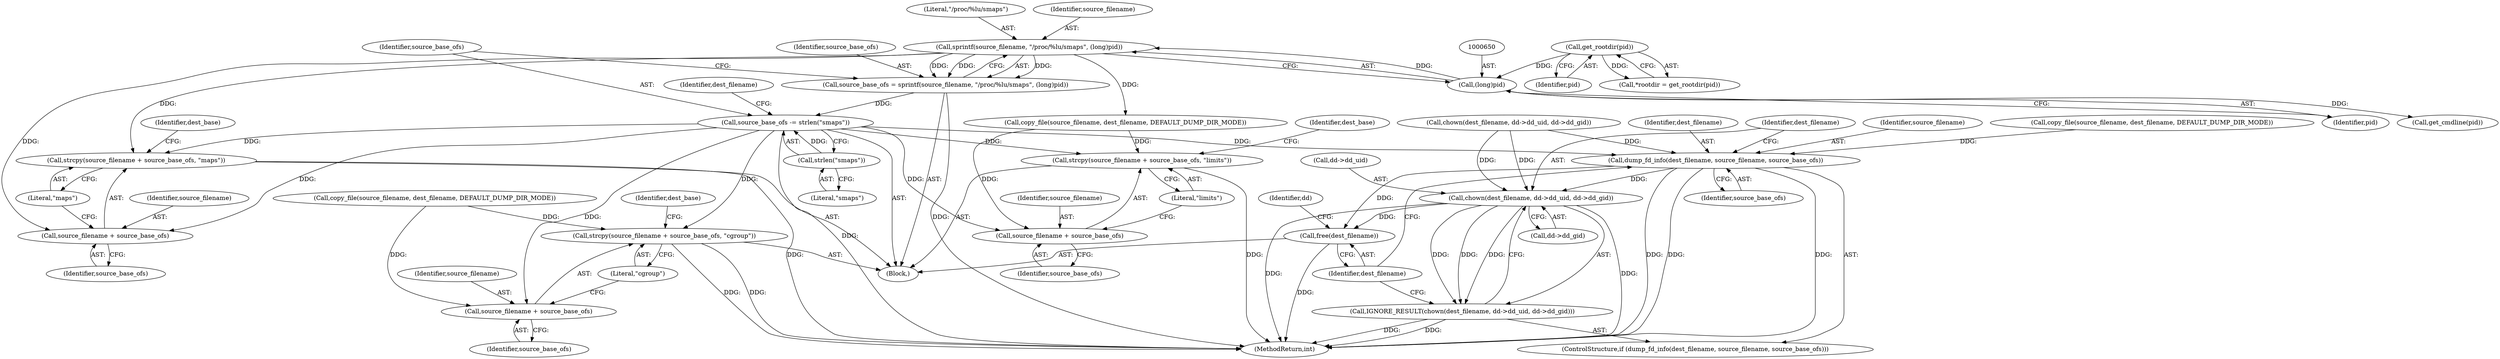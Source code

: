 digraph "0_abrt_80408e9e24a1c10f85fd969e1853e0f192157f92_0@API" {
"1000652" [label="(Call,source_base_ofs -= strlen(\"smaps\"))"];
"1000654" [label="(Call,strlen(\"smaps\"))"];
"1000644" [label="(Call,source_base_ofs = sprintf(source_filename, \"/proc/%lu/smaps\", (long)pid))"];
"1000646" [label="(Call,sprintf(source_filename, \"/proc/%lu/smaps\", (long)pid))"];
"1000649" [label="(Call,(long)pid)"];
"1000627" [label="(Call,get_rootdir(pid))"];
"1000672" [label="(Call,strcpy(source_filename + source_base_ofs, \"maps\"))"];
"1000673" [label="(Call,source_filename + source_base_ofs)"];
"1000693" [label="(Call,strcpy(source_filename + source_base_ofs, \"limits\"))"];
"1000694" [label="(Call,source_filename + source_base_ofs)"];
"1000714" [label="(Call,strcpy(source_filename + source_base_ofs, \"cgroup\"))"];
"1000715" [label="(Call,source_filename + source_base_ofs)"];
"1000739" [label="(Call,dump_fd_info(dest_filename, source_filename, source_base_ofs))"];
"1000744" [label="(Call,chown(dest_filename, dd->dd_uid, dd->dd_gid))"];
"1000743" [label="(Call,IGNORE_RESULT(chown(dest_filename, dd->dd_uid, dd->dd_gid)))"];
"1000752" [label="(Call,free(dest_filename))"];
"1000676" [label="(Literal,\"maps\")"];
"1000695" [label="(Identifier,source_filename)"];
"1000651" [label="(Identifier,pid)"];
"1000753" [label="(Identifier,dest_filename)"];
"1000623" [label="(Block,)"];
"1000715" [label="(Call,source_filename + source_base_ofs)"];
"1000739" [label="(Call,dump_fd_info(dest_filename, source_filename, source_base_ofs))"];
"1000628" [label="(Identifier,pid)"];
"1000720" [label="(Identifier,dest_base)"];
"1000627" [label="(Call,get_rootdir(pid))"];
"1000658" [label="(Identifier,dest_filename)"];
"1000649" [label="(Call,(long)pid)"];
"1000672" [label="(Call,strcpy(source_filename + source_base_ofs, \"maps\"))"];
"1000696" [label="(Identifier,source_base_ofs)"];
"1000693" [label="(Call,strcpy(source_filename + source_base_ofs, \"limits\"))"];
"1000648" [label="(Literal,\"/proc/%lu/smaps\")"];
"1000644" [label="(Call,source_base_ofs = sprintf(source_filename, \"/proc/%lu/smaps\", (long)pid))"];
"1000740" [label="(Identifier,dest_filename)"];
"1000727" [label="(Call,chown(dest_filename, dd->dd_uid, dd->dd_gid))"];
"1000718" [label="(Literal,\"cgroup\")"];
"1000678" [label="(Identifier,dest_base)"];
"1000717" [label="(Identifier,source_base_ofs)"];
"1000694" [label="(Call,source_filename + source_base_ofs)"];
"1000744" [label="(Call,chown(dest_filename, dd->dd_uid, dd->dd_gid))"];
"1000755" [label="(Identifier,dd)"];
"1001168" [label="(MethodReturn,int)"];
"1000655" [label="(Literal,\"smaps\")"];
"1000646" [label="(Call,sprintf(source_filename, \"/proc/%lu/smaps\", (long)pid))"];
"1000701" [label="(Call,copy_file(source_filename, dest_filename, DEFAULT_DUMP_DIR_MODE))"];
"1000675" [label="(Identifier,source_base_ofs)"];
"1000680" [label="(Call,copy_file(source_filename, dest_filename, DEFAULT_DUMP_DIR_MODE))"];
"1000625" [label="(Call,*rootdir = get_rootdir(pid))"];
"1000752" [label="(Call,free(dest_filename))"];
"1000652" [label="(Call,source_base_ofs -= strlen(\"smaps\"))"];
"1000746" [label="(Call,dd->dd_uid)"];
"1000738" [label="(ControlStructure,if (dump_fd_info(dest_filename, source_filename, source_base_ofs)))"];
"1000812" [label="(Call,get_cmdline(pid))"];
"1000749" [label="(Call,dd->dd_gid)"];
"1000741" [label="(Identifier,source_filename)"];
"1000722" [label="(Call,copy_file(source_filename, dest_filename, DEFAULT_DUMP_DIR_MODE))"];
"1000699" [label="(Identifier,dest_base)"];
"1000742" [label="(Identifier,source_base_ofs)"];
"1000714" [label="(Call,strcpy(source_filename + source_base_ofs, \"cgroup\"))"];
"1000673" [label="(Call,source_filename + source_base_ofs)"];
"1000645" [label="(Identifier,source_base_ofs)"];
"1000653" [label="(Identifier,source_base_ofs)"];
"1000647" [label="(Identifier,source_filename)"];
"1000697" [label="(Literal,\"limits\")"];
"1000654" [label="(Call,strlen(\"smaps\"))"];
"1000674" [label="(Identifier,source_filename)"];
"1000716" [label="(Identifier,source_filename)"];
"1000745" [label="(Identifier,dest_filename)"];
"1000743" [label="(Call,IGNORE_RESULT(chown(dest_filename, dd->dd_uid, dd->dd_gid)))"];
"1000652" -> "1000623"  [label="AST: "];
"1000652" -> "1000654"  [label="CFG: "];
"1000653" -> "1000652"  [label="AST: "];
"1000654" -> "1000652"  [label="AST: "];
"1000658" -> "1000652"  [label="CFG: "];
"1000652" -> "1001168"  [label="DDG: "];
"1000654" -> "1000652"  [label="DDG: "];
"1000644" -> "1000652"  [label="DDG: "];
"1000652" -> "1000672"  [label="DDG: "];
"1000652" -> "1000673"  [label="DDG: "];
"1000652" -> "1000693"  [label="DDG: "];
"1000652" -> "1000694"  [label="DDG: "];
"1000652" -> "1000714"  [label="DDG: "];
"1000652" -> "1000715"  [label="DDG: "];
"1000652" -> "1000739"  [label="DDG: "];
"1000654" -> "1000655"  [label="CFG: "];
"1000655" -> "1000654"  [label="AST: "];
"1000644" -> "1000623"  [label="AST: "];
"1000644" -> "1000646"  [label="CFG: "];
"1000645" -> "1000644"  [label="AST: "];
"1000646" -> "1000644"  [label="AST: "];
"1000653" -> "1000644"  [label="CFG: "];
"1000644" -> "1001168"  [label="DDG: "];
"1000646" -> "1000644"  [label="DDG: "];
"1000646" -> "1000644"  [label="DDG: "];
"1000646" -> "1000644"  [label="DDG: "];
"1000646" -> "1000649"  [label="CFG: "];
"1000647" -> "1000646"  [label="AST: "];
"1000648" -> "1000646"  [label="AST: "];
"1000649" -> "1000646"  [label="AST: "];
"1000649" -> "1000646"  [label="DDG: "];
"1000646" -> "1000672"  [label="DDG: "];
"1000646" -> "1000673"  [label="DDG: "];
"1000646" -> "1000680"  [label="DDG: "];
"1000649" -> "1000651"  [label="CFG: "];
"1000650" -> "1000649"  [label="AST: "];
"1000651" -> "1000649"  [label="AST: "];
"1000627" -> "1000649"  [label="DDG: "];
"1000649" -> "1000812"  [label="DDG: "];
"1000627" -> "1000625"  [label="AST: "];
"1000627" -> "1000628"  [label="CFG: "];
"1000628" -> "1000627"  [label="AST: "];
"1000625" -> "1000627"  [label="CFG: "];
"1000627" -> "1000625"  [label="DDG: "];
"1000672" -> "1000623"  [label="AST: "];
"1000672" -> "1000676"  [label="CFG: "];
"1000673" -> "1000672"  [label="AST: "];
"1000676" -> "1000672"  [label="AST: "];
"1000678" -> "1000672"  [label="CFG: "];
"1000672" -> "1001168"  [label="DDG: "];
"1000673" -> "1000675"  [label="CFG: "];
"1000674" -> "1000673"  [label="AST: "];
"1000675" -> "1000673"  [label="AST: "];
"1000676" -> "1000673"  [label="CFG: "];
"1000693" -> "1000623"  [label="AST: "];
"1000693" -> "1000697"  [label="CFG: "];
"1000694" -> "1000693"  [label="AST: "];
"1000697" -> "1000693"  [label="AST: "];
"1000699" -> "1000693"  [label="CFG: "];
"1000693" -> "1001168"  [label="DDG: "];
"1000680" -> "1000693"  [label="DDG: "];
"1000694" -> "1000696"  [label="CFG: "];
"1000695" -> "1000694"  [label="AST: "];
"1000696" -> "1000694"  [label="AST: "];
"1000697" -> "1000694"  [label="CFG: "];
"1000680" -> "1000694"  [label="DDG: "];
"1000714" -> "1000623"  [label="AST: "];
"1000714" -> "1000718"  [label="CFG: "];
"1000715" -> "1000714"  [label="AST: "];
"1000718" -> "1000714"  [label="AST: "];
"1000720" -> "1000714"  [label="CFG: "];
"1000714" -> "1001168"  [label="DDG: "];
"1000714" -> "1001168"  [label="DDG: "];
"1000701" -> "1000714"  [label="DDG: "];
"1000715" -> "1000717"  [label="CFG: "];
"1000716" -> "1000715"  [label="AST: "];
"1000717" -> "1000715"  [label="AST: "];
"1000718" -> "1000715"  [label="CFG: "];
"1000701" -> "1000715"  [label="DDG: "];
"1000739" -> "1000738"  [label="AST: "];
"1000739" -> "1000742"  [label="CFG: "];
"1000740" -> "1000739"  [label="AST: "];
"1000741" -> "1000739"  [label="AST: "];
"1000742" -> "1000739"  [label="AST: "];
"1000745" -> "1000739"  [label="CFG: "];
"1000753" -> "1000739"  [label="CFG: "];
"1000739" -> "1001168"  [label="DDG: "];
"1000739" -> "1001168"  [label="DDG: "];
"1000739" -> "1001168"  [label="DDG: "];
"1000727" -> "1000739"  [label="DDG: "];
"1000722" -> "1000739"  [label="DDG: "];
"1000739" -> "1000744"  [label="DDG: "];
"1000739" -> "1000752"  [label="DDG: "];
"1000744" -> "1000743"  [label="AST: "];
"1000744" -> "1000749"  [label="CFG: "];
"1000745" -> "1000744"  [label="AST: "];
"1000746" -> "1000744"  [label="AST: "];
"1000749" -> "1000744"  [label="AST: "];
"1000743" -> "1000744"  [label="CFG: "];
"1000744" -> "1001168"  [label="DDG: "];
"1000744" -> "1001168"  [label="DDG: "];
"1000744" -> "1000743"  [label="DDG: "];
"1000744" -> "1000743"  [label="DDG: "];
"1000744" -> "1000743"  [label="DDG: "];
"1000727" -> "1000744"  [label="DDG: "];
"1000727" -> "1000744"  [label="DDG: "];
"1000744" -> "1000752"  [label="DDG: "];
"1000743" -> "1000738"  [label="AST: "];
"1000753" -> "1000743"  [label="CFG: "];
"1000743" -> "1001168"  [label="DDG: "];
"1000743" -> "1001168"  [label="DDG: "];
"1000752" -> "1000623"  [label="AST: "];
"1000752" -> "1000753"  [label="CFG: "];
"1000753" -> "1000752"  [label="AST: "];
"1000755" -> "1000752"  [label="CFG: "];
"1000752" -> "1001168"  [label="DDG: "];
}
